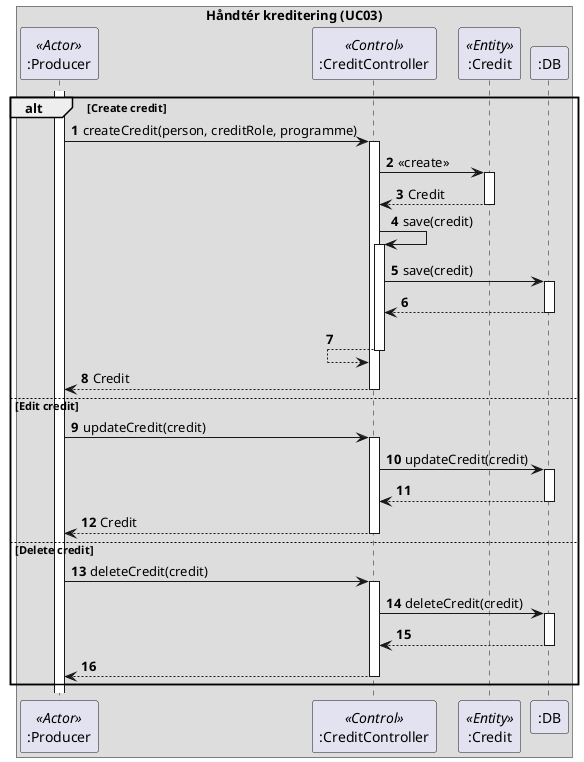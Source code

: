 @startuml
'https://plantuml.com/sequence-diagram

autonumber

box "Håndtér kreditering (UC03)"
    participant ":Producer" as producer <<Actor>>
    participant ":CreditController" as creditController <<Control>>
    participant ":Credit" as credit <<Entity>>
    participant ":DB" as db
end box

activate producer

alt Create credit
    producer -> creditController : createCredit(person, creditRole, programme)
    activate creditController

    creditController -> credit : <<create>>
    activate credit
    creditController <-- credit : Credit
    deactivate credit

    creditController -> creditController : save(credit)
    activate creditController

    creditController -> db : save(credit)
    activate db
    creditController <-- db
    deactivate db

    creditController <-- creditController
    deactivate creditController

    producer <-- creditController : Credit
    deactivate creditController
else Edit credit

    producer -> creditController : updateCredit(credit)
    activate creditController
    creditController -> db : updateCredit(credit)
    activate db
    creditController <-- db
    deactivate db
    producer <-- creditController : Credit
    deactivate creditController

else Delete credit
    producer -> creditController : deleteCredit(credit)
    activate creditController

    creditController -> db : deleteCredit(credit)
    activate db
    creditController <-- db
    deactivate db

    producer <-- creditController
    deactivate creditController
end

@enduml
